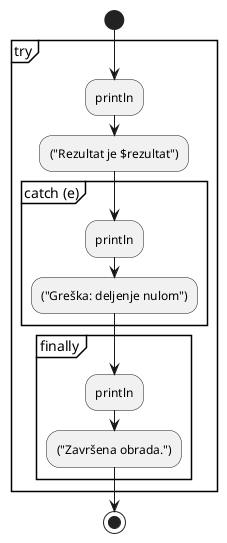 @startuml
start
group try
:println;
:("Rezultat je $rezultat");
group catch (e)
:println;
:("Greška: deljenje nulom");
end group
group finally
:println;
:("Završena obrada.");
end group
end group
stop

@enduml
